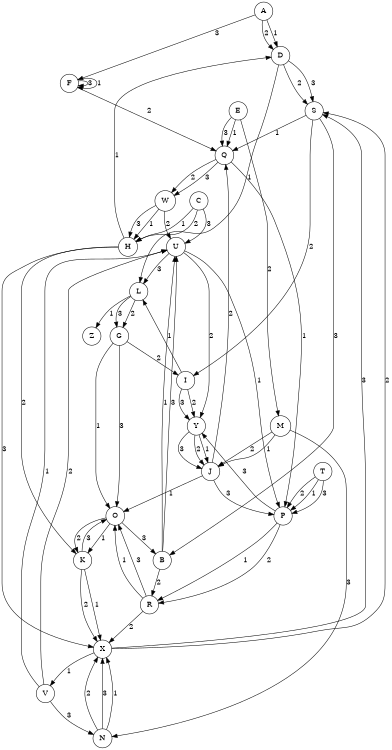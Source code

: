 digraph finite_state_machine {
	rankdir=TB size="8,5"
	node [shape=circle]
	A
	A -> D [label=2]
	A -> F [label=3]
	A -> D [label=1]
	D
	D -> S [label=3]
	D -> L [label=1]
	D -> S [label=2]
	S
	S -> Q [label=1]
	S -> I [label=2]
	S -> B [label=3]
	Q
	Q -> W [label=2]
	Q -> P [label=1]
	Q -> W [label=3]
	W
	W -> U [label=2]
	W -> H [label=1]
	W -> H [label=3]
	U
	U -> L [label=3]
	U -> P [label=1]
	U -> Y [label=2]
	L
	L -> Z [label=1]
	L -> G [label=3]
	L -> G [label=2]
	Z
	F
	F -> F [label=3]
	F -> F [label=1]
	F -> Q [label=2]
	K
	K -> X [label=1]
	K -> X [label=2]
	K -> O [label=3]
	X
	X -> S [label=3]
	X -> S [label=2]
	X -> V [label=1]
	I
	I -> Y [label=3]
	I -> Y [label=2]
	I -> L [label=1]
	Y
	Y -> J [label=3]
	Y -> J [label=2]
	Y -> J [label=1]
	J
	J -> Q [label=2]
	J -> P [label=3]
	J -> O [label=1]
	P
	P -> R [label=1]
	P -> Y [label=3]
	P -> R [label=2]
	R
	R -> O [label=3]
	R -> O [label=1]
	R -> X [label=2]
	O
	O -> K [label=2]
	O -> B [label=3]
	O -> K [label=1]
	V
	V -> N [label=3]
	V -> U [label=1]
	V -> U [label=2]
	N
	N -> X [label=1]
	N -> X [label=2]
	N -> X [label=3]
	B
	B -> U [label=3]
	B -> U [label=1]
	B -> R [label=2]
	G
	G -> I [label=2]
	G -> O [label=1]
	G -> O [label=3]
	M
	M -> J [label=2]
	M -> N [label=3]
	M -> J [label=1]
	T
	T -> P [label=1]
	T -> P [label=3]
	T -> P [label=2]
	H
	H -> K [label=2]
	H -> D [label=1]
	H -> X [label=3]
	C
	C -> H [label=1]
	C -> U [label=3]
	C -> H [label=2]
	E
	E -> Q [label=1]
	E -> Q [label=3]
	E -> M [label=2]
}
